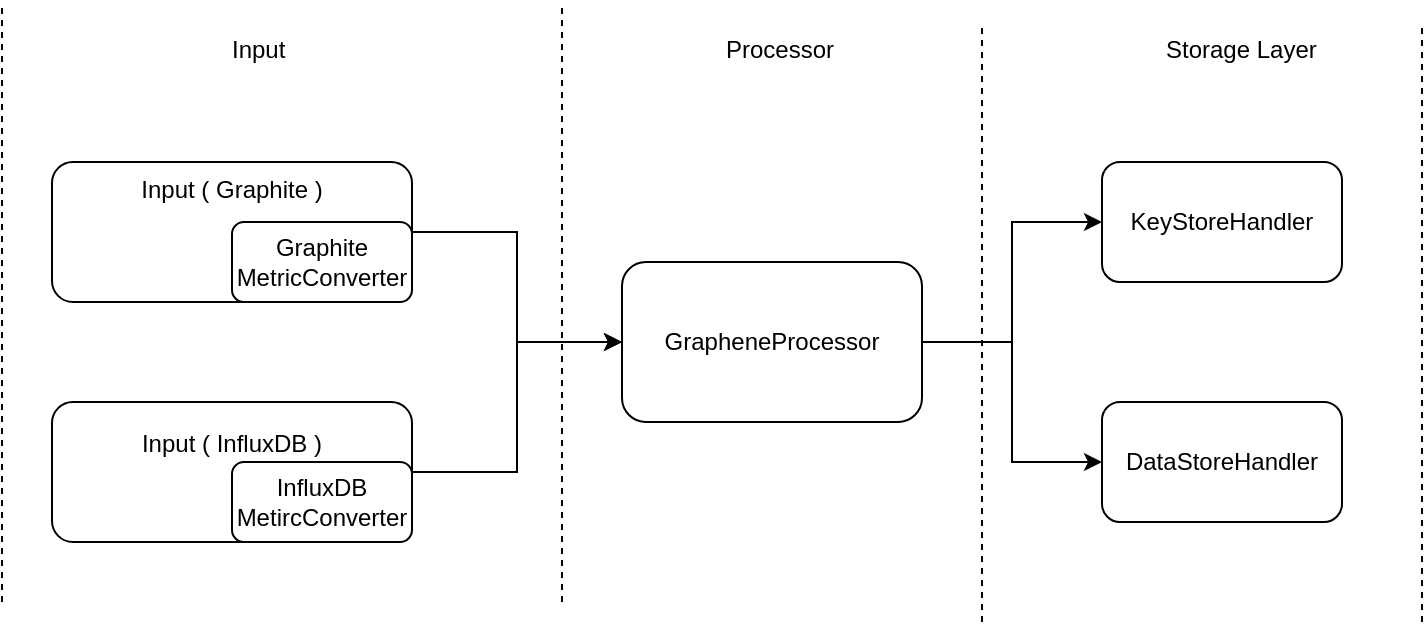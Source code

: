 <mxfile version="12.1.0" type="device" pages="1"><diagram id="wvHNQMgyaNsvq5nBhGJc" name="Page-1"><mxGraphModel dx="1172" dy="726" grid="1" gridSize="10" guides="1" tooltips="1" connect="1" arrows="1" fold="1" page="1" pageScale="1" pageWidth="827" pageHeight="1169" math="0" shadow="0"><root><mxCell id="0"/><mxCell id="1" parent="0"/><mxCell id="OJ5ypE09PdU5dUMvExMT-6" style="edgeStyle=orthogonalEdgeStyle;rounded=0;orthogonalLoop=1;jettySize=auto;html=1;" parent="1" source="OJ5ypE09PdU5dUMvExMT-1" target="OJ5ypE09PdU5dUMvExMT-5" edge="1"><mxGeometry relative="1" as="geometry"/></mxCell><mxCell id="OJ5ypE09PdU5dUMvExMT-1" value="Input ( Graphite )&lt;br&gt;&lt;br&gt;&lt;br&gt;&lt;br&gt;" style="rounded=1;whiteSpace=wrap;html=1;" parent="1" vertex="1"><mxGeometry x="115" y="200" width="180" height="70" as="geometry"/></mxCell><mxCell id="OJ5ypE09PdU5dUMvExMT-2" value="Graphite&lt;br&gt;MetricConverter" style="rounded=1;whiteSpace=wrap;html=1;" parent="1" vertex="1"><mxGeometry x="205" y="230" width="90" height="40" as="geometry"/></mxCell><mxCell id="OJ5ypE09PdU5dUMvExMT-7" style="edgeStyle=orthogonalEdgeStyle;rounded=0;orthogonalLoop=1;jettySize=auto;html=1;entryX=0;entryY=0.5;entryDx=0;entryDy=0;" parent="1" source="OJ5ypE09PdU5dUMvExMT-3" target="OJ5ypE09PdU5dUMvExMT-5" edge="1"><mxGeometry relative="1" as="geometry"/></mxCell><mxCell id="OJ5ypE09PdU5dUMvExMT-3" value="Input ( InfluxDB )&lt;br&gt;&lt;br&gt;&lt;br&gt;" style="rounded=1;whiteSpace=wrap;html=1;" parent="1" vertex="1"><mxGeometry x="115" y="320" width="180" height="70" as="geometry"/></mxCell><mxCell id="OJ5ypE09PdU5dUMvExMT-4" value="InfluxDB&lt;br&gt;MetircConverter" style="rounded=1;whiteSpace=wrap;html=1;" parent="1" vertex="1"><mxGeometry x="205" y="350" width="90" height="40" as="geometry"/></mxCell><mxCell id="OJ5ypE09PdU5dUMvExMT-10" style="edgeStyle=orthogonalEdgeStyle;rounded=0;orthogonalLoop=1;jettySize=auto;html=1;entryX=0;entryY=0.5;entryDx=0;entryDy=0;" parent="1" source="OJ5ypE09PdU5dUMvExMT-5" target="OJ5ypE09PdU5dUMvExMT-8" edge="1"><mxGeometry relative="1" as="geometry"/></mxCell><mxCell id="OJ5ypE09PdU5dUMvExMT-11" style="edgeStyle=orthogonalEdgeStyle;rounded=0;orthogonalLoop=1;jettySize=auto;html=1;entryX=0;entryY=0.5;entryDx=0;entryDy=0;" parent="1" source="OJ5ypE09PdU5dUMvExMT-5" target="OJ5ypE09PdU5dUMvExMT-9" edge="1"><mxGeometry relative="1" as="geometry"/></mxCell><mxCell id="OJ5ypE09PdU5dUMvExMT-5" value="GrapheneProcessor" style="rounded=1;whiteSpace=wrap;html=1;" parent="1" vertex="1"><mxGeometry x="400" y="250" width="150" height="80" as="geometry"/></mxCell><mxCell id="OJ5ypE09PdU5dUMvExMT-8" value="KeyStoreHandler" style="rounded=1;whiteSpace=wrap;html=1;" parent="1" vertex="1"><mxGeometry x="640" y="200" width="120" height="60" as="geometry"/></mxCell><mxCell id="OJ5ypE09PdU5dUMvExMT-9" value="DataStoreHandler" style="rounded=1;whiteSpace=wrap;html=1;" parent="1" vertex="1"><mxGeometry x="640" y="320" width="120" height="60" as="geometry"/></mxCell><mxCell id="OJ5ypE09PdU5dUMvExMT-12" value="" style="endArrow=none;dashed=1;html=1;" parent="1" edge="1"><mxGeometry width="50" height="50" relative="1" as="geometry"><mxPoint x="90" y="420" as="sourcePoint"/><mxPoint x="90" y="120" as="targetPoint"/></mxGeometry></mxCell><mxCell id="OJ5ypE09PdU5dUMvExMT-13" value="" style="endArrow=none;dashed=1;html=1;" parent="1" edge="1"><mxGeometry width="50" height="50" relative="1" as="geometry"><mxPoint x="370" y="420" as="sourcePoint"/><mxPoint x="370" y="120" as="targetPoint"/></mxGeometry></mxCell><mxCell id="OJ5ypE09PdU5dUMvExMT-14" value="" style="endArrow=none;dashed=1;html=1;" parent="1" edge="1"><mxGeometry width="50" height="50" relative="1" as="geometry"><mxPoint x="580" y="430" as="sourcePoint"/><mxPoint x="580" y="130" as="targetPoint"/></mxGeometry></mxCell><mxCell id="OJ5ypE09PdU5dUMvExMT-15" value="" style="endArrow=none;dashed=1;html=1;" parent="1" edge="1"><mxGeometry width="50" height="50" relative="1" as="geometry"><mxPoint x="800" y="430" as="sourcePoint"/><mxPoint x="800" y="130" as="targetPoint"/></mxGeometry></mxCell><mxCell id="OJ5ypE09PdU5dUMvExMT-16" value="Input" style="text;html=1;resizable=0;points=[];autosize=1;align=left;verticalAlign=top;spacingTop=-4;" parent="1" vertex="1"><mxGeometry x="203" y="134" width="40" height="20" as="geometry"/></mxCell><mxCell id="OJ5ypE09PdU5dUMvExMT-17" value="Processor" style="text;html=1;resizable=0;points=[];autosize=1;align=left;verticalAlign=top;spacingTop=-4;" parent="1" vertex="1"><mxGeometry x="450" y="134" width="70" height="20" as="geometry"/></mxCell><mxCell id="OJ5ypE09PdU5dUMvExMT-18" value="Storage Layer" style="text;html=1;resizable=0;points=[];autosize=1;align=left;verticalAlign=top;spacingTop=-4;" parent="1" vertex="1"><mxGeometry x="670" y="134" width="90" height="20" as="geometry"/></mxCell></root></mxGraphModel></diagram></mxfile>